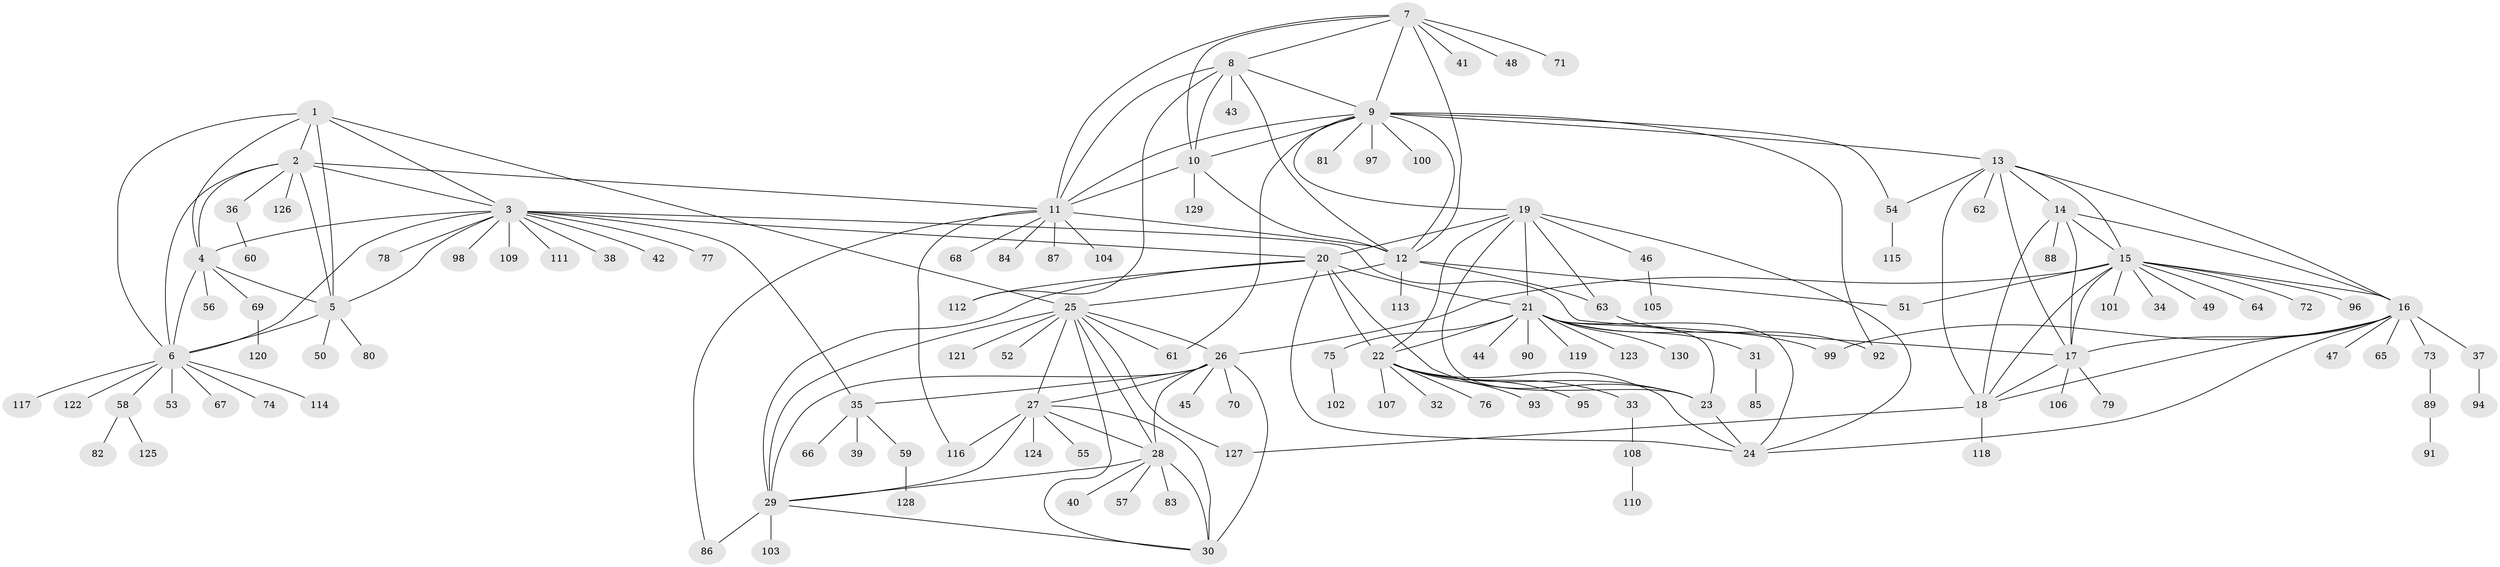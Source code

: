 // coarse degree distribution, {2: 0.07692307692307693, 22: 0.015384615384615385, 7: 0.015384615384615385, 10: 0.015384615384615385, 8: 0.046153846153846156, 5: 0.03076923076923077, 3: 0.03076923076923077, 16: 0.015384615384615385, 12: 0.015384615384615385, 1: 0.7230769230769231, 4: 0.015384615384615385}
// Generated by graph-tools (version 1.1) at 2025/19/03/04/25 18:19:43]
// undirected, 130 vertices, 196 edges
graph export_dot {
graph [start="1"]
  node [color=gray90,style=filled];
  1;
  2;
  3;
  4;
  5;
  6;
  7;
  8;
  9;
  10;
  11;
  12;
  13;
  14;
  15;
  16;
  17;
  18;
  19;
  20;
  21;
  22;
  23;
  24;
  25;
  26;
  27;
  28;
  29;
  30;
  31;
  32;
  33;
  34;
  35;
  36;
  37;
  38;
  39;
  40;
  41;
  42;
  43;
  44;
  45;
  46;
  47;
  48;
  49;
  50;
  51;
  52;
  53;
  54;
  55;
  56;
  57;
  58;
  59;
  60;
  61;
  62;
  63;
  64;
  65;
  66;
  67;
  68;
  69;
  70;
  71;
  72;
  73;
  74;
  75;
  76;
  77;
  78;
  79;
  80;
  81;
  82;
  83;
  84;
  85;
  86;
  87;
  88;
  89;
  90;
  91;
  92;
  93;
  94;
  95;
  96;
  97;
  98;
  99;
  100;
  101;
  102;
  103;
  104;
  105;
  106;
  107;
  108;
  109;
  110;
  111;
  112;
  113;
  114;
  115;
  116;
  117;
  118;
  119;
  120;
  121;
  122;
  123;
  124;
  125;
  126;
  127;
  128;
  129;
  130;
  1 -- 2;
  1 -- 3;
  1 -- 4;
  1 -- 5;
  1 -- 6;
  1 -- 25;
  2 -- 3;
  2 -- 4;
  2 -- 5;
  2 -- 6;
  2 -- 11;
  2 -- 36;
  2 -- 126;
  3 -- 4;
  3 -- 5;
  3 -- 6;
  3 -- 17;
  3 -- 20;
  3 -- 35;
  3 -- 38;
  3 -- 42;
  3 -- 77;
  3 -- 78;
  3 -- 98;
  3 -- 109;
  3 -- 111;
  4 -- 5;
  4 -- 6;
  4 -- 56;
  4 -- 69;
  5 -- 6;
  5 -- 50;
  5 -- 80;
  6 -- 53;
  6 -- 58;
  6 -- 67;
  6 -- 74;
  6 -- 114;
  6 -- 117;
  6 -- 122;
  7 -- 8;
  7 -- 9;
  7 -- 10;
  7 -- 11;
  7 -- 12;
  7 -- 41;
  7 -- 48;
  7 -- 71;
  8 -- 9;
  8 -- 10;
  8 -- 11;
  8 -- 12;
  8 -- 43;
  8 -- 112;
  9 -- 10;
  9 -- 11;
  9 -- 12;
  9 -- 13;
  9 -- 19;
  9 -- 54;
  9 -- 61;
  9 -- 81;
  9 -- 92;
  9 -- 97;
  9 -- 100;
  10 -- 11;
  10 -- 12;
  10 -- 129;
  11 -- 12;
  11 -- 68;
  11 -- 84;
  11 -- 86;
  11 -- 87;
  11 -- 104;
  11 -- 116;
  12 -- 25;
  12 -- 51;
  12 -- 63;
  12 -- 113;
  13 -- 14;
  13 -- 15;
  13 -- 16;
  13 -- 17;
  13 -- 18;
  13 -- 54;
  13 -- 62;
  14 -- 15;
  14 -- 16;
  14 -- 17;
  14 -- 18;
  14 -- 88;
  15 -- 16;
  15 -- 17;
  15 -- 18;
  15 -- 26;
  15 -- 34;
  15 -- 49;
  15 -- 51;
  15 -- 64;
  15 -- 72;
  15 -- 96;
  15 -- 101;
  16 -- 17;
  16 -- 18;
  16 -- 24;
  16 -- 37;
  16 -- 47;
  16 -- 65;
  16 -- 73;
  16 -- 99;
  17 -- 18;
  17 -- 79;
  17 -- 106;
  18 -- 118;
  18 -- 127;
  19 -- 20;
  19 -- 21;
  19 -- 22;
  19 -- 23;
  19 -- 24;
  19 -- 46;
  19 -- 63;
  20 -- 21;
  20 -- 22;
  20 -- 23;
  20 -- 24;
  20 -- 29;
  20 -- 112;
  21 -- 22;
  21 -- 23;
  21 -- 24;
  21 -- 31;
  21 -- 44;
  21 -- 75;
  21 -- 90;
  21 -- 99;
  21 -- 119;
  21 -- 123;
  21 -- 130;
  22 -- 23;
  22 -- 24;
  22 -- 32;
  22 -- 33;
  22 -- 76;
  22 -- 93;
  22 -- 95;
  22 -- 107;
  23 -- 24;
  25 -- 26;
  25 -- 27;
  25 -- 28;
  25 -- 29;
  25 -- 30;
  25 -- 52;
  25 -- 61;
  25 -- 121;
  25 -- 127;
  26 -- 27;
  26 -- 28;
  26 -- 29;
  26 -- 30;
  26 -- 35;
  26 -- 45;
  26 -- 70;
  27 -- 28;
  27 -- 29;
  27 -- 30;
  27 -- 55;
  27 -- 116;
  27 -- 124;
  28 -- 29;
  28 -- 30;
  28 -- 40;
  28 -- 57;
  28 -- 83;
  29 -- 30;
  29 -- 86;
  29 -- 103;
  31 -- 85;
  33 -- 108;
  35 -- 39;
  35 -- 59;
  35 -- 66;
  36 -- 60;
  37 -- 94;
  46 -- 105;
  54 -- 115;
  58 -- 82;
  58 -- 125;
  59 -- 128;
  63 -- 92;
  69 -- 120;
  73 -- 89;
  75 -- 102;
  89 -- 91;
  108 -- 110;
}
